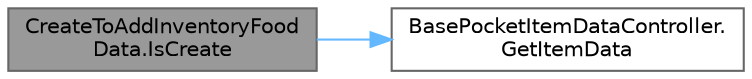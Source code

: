 digraph "CreateToAddInventoryFoodData.IsCreate"
{
 // LATEX_PDF_SIZE
  bgcolor="transparent";
  edge [fontname=Helvetica,fontsize=10,labelfontname=Helvetica,labelfontsize=10];
  node [fontname=Helvetica,fontsize=10,shape=box,height=0.2,width=0.4];
  rankdir="LR";
  Node1 [id="Node000001",label="CreateToAddInventoryFood\lData.IsCreate",height=0.2,width=0.4,color="gray40", fillcolor="grey60", style="filled", fontcolor="black",tooltip="引数料理が作成できるか確認するメソッド"];
  Node1 -> Node2 [id="edge2_Node000001_Node000002",color="steelblue1",style="solid",tooltip=" "];
  Node2 [id="Node000002",label="BasePocketItemDataController.\lGetItemData",height=0.2,width=0.4,color="grey40", fillcolor="white", style="filled",URL="$class_base_pocket_item_data_controller.html#a2d7d18decebd0d5d1bf86272558d113e",tooltip="引数IDのアイテムを取得するメソッド 所持していなければnullを返す"];
}
